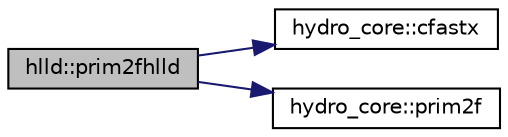 digraph "hlld::prim2fhlld"
{
  edge [fontname="Helvetica",fontsize="10",labelfontname="Helvetica",labelfontsize="10"];
  node [fontname="Helvetica",fontsize="10",shape=record];
  rankdir="LR";
  Node1 [label="hlld::prim2fhlld",height=0.2,width=0.4,color="black", fillcolor="grey75", style="filled", fontcolor="black"];
  Node1 -> Node2 [color="midnightblue",fontsize="10",style="solid"];
  Node2 [label="hydro_core::cfastx",height=0.2,width=0.4,color="black", fillcolor="white", style="filled",URL="$namespacehydro__core.html#abd089f71325e32997703c1420db62aa8",tooltip="Computes the fast magnetosonic speed in the x direction. "];
  Node1 -> Node3 [color="midnightblue",fontsize="10",style="solid"];
  Node3 [label="hydro_core::prim2f",height=0.2,width=0.4,color="black", fillcolor="white", style="filled",URL="$namespacehydro__core.html#a725c2c598f080ea420f4043dbda3f996",tooltip="Computes the Euler Fluxes in one cell. "];
}
